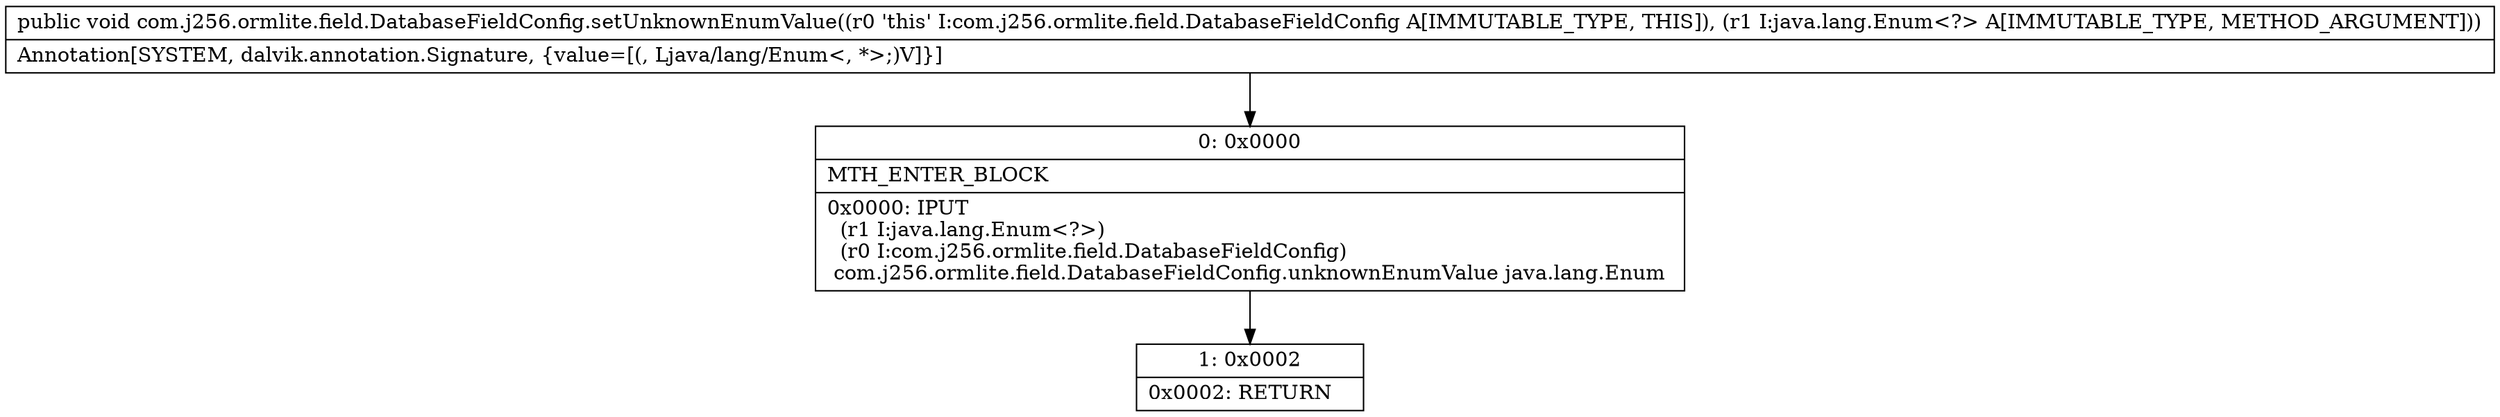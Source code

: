 digraph "CFG forcom.j256.ormlite.field.DatabaseFieldConfig.setUnknownEnumValue(Ljava\/lang\/Enum;)V" {
Node_0 [shape=record,label="{0\:\ 0x0000|MTH_ENTER_BLOCK\l|0x0000: IPUT  \l  (r1 I:java.lang.Enum\<?\>)\l  (r0 I:com.j256.ormlite.field.DatabaseFieldConfig)\l com.j256.ormlite.field.DatabaseFieldConfig.unknownEnumValue java.lang.Enum \l}"];
Node_1 [shape=record,label="{1\:\ 0x0002|0x0002: RETURN   \l}"];
MethodNode[shape=record,label="{public void com.j256.ormlite.field.DatabaseFieldConfig.setUnknownEnumValue((r0 'this' I:com.j256.ormlite.field.DatabaseFieldConfig A[IMMUTABLE_TYPE, THIS]), (r1 I:java.lang.Enum\<?\> A[IMMUTABLE_TYPE, METHOD_ARGUMENT]))  | Annotation[SYSTEM, dalvik.annotation.Signature, \{value=[(, Ljava\/lang\/Enum\<, *\>;)V]\}]\l}"];
MethodNode -> Node_0;
Node_0 -> Node_1;
}

